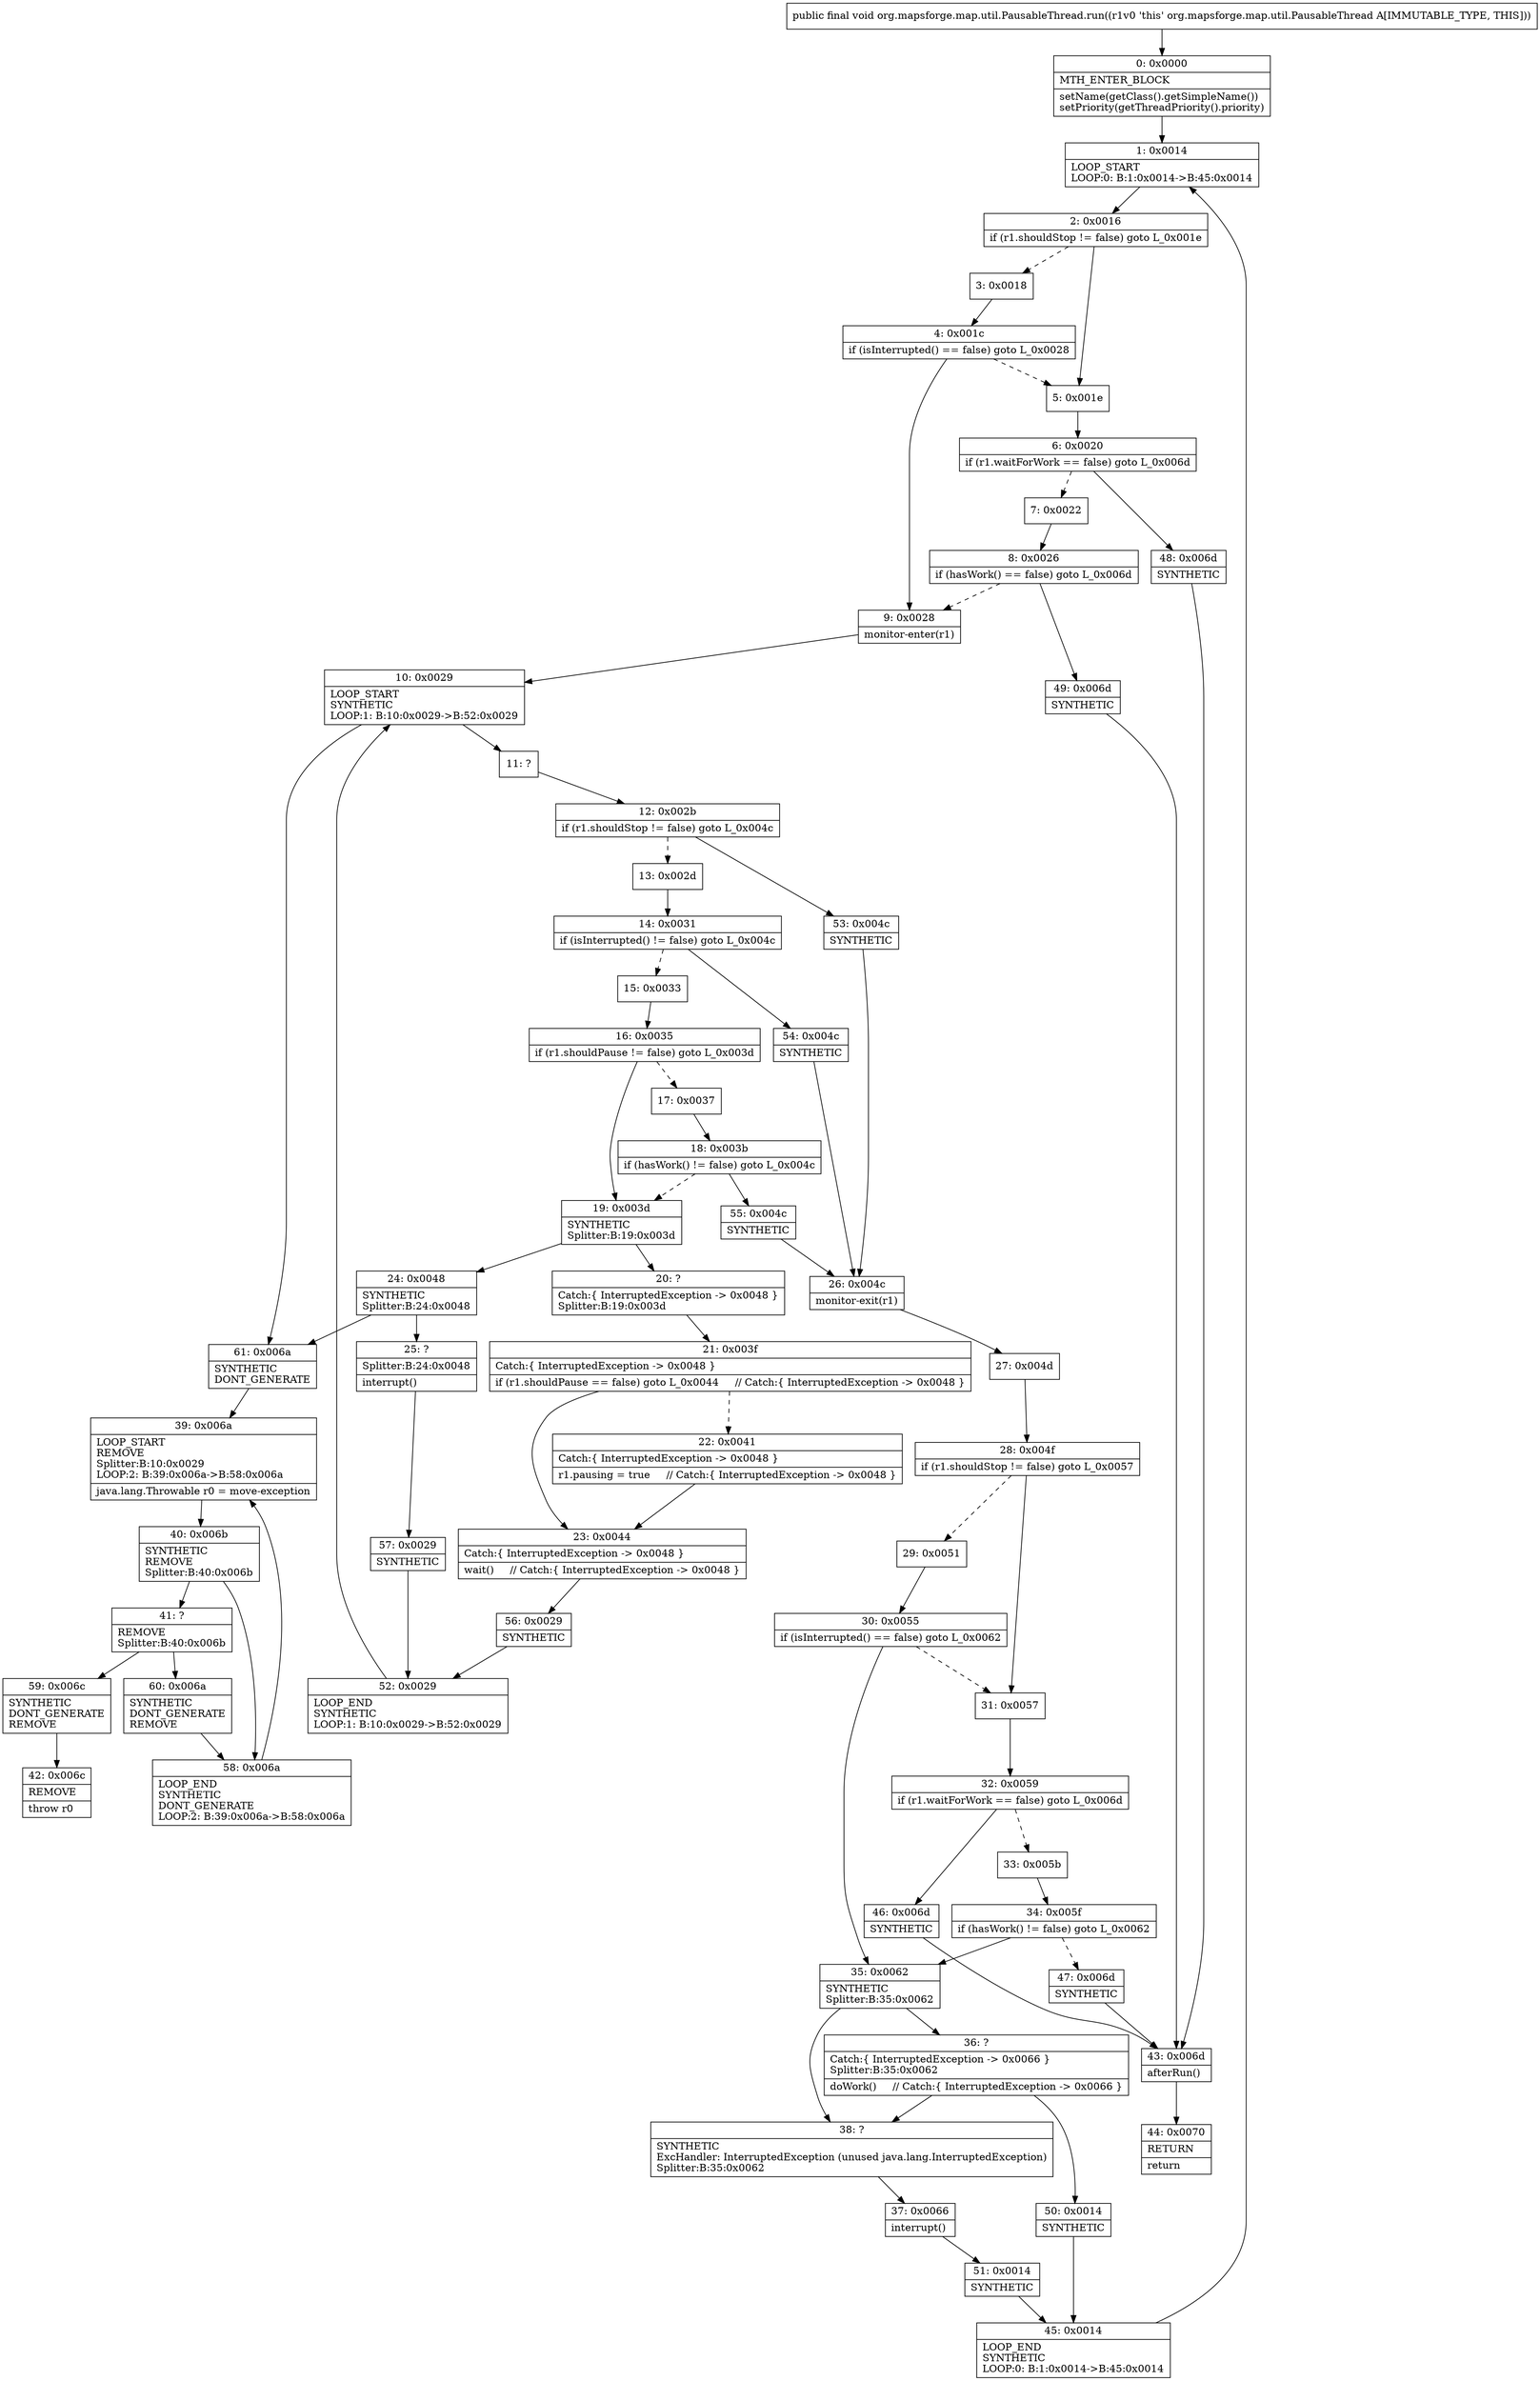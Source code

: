 digraph "CFG fororg.mapsforge.map.util.PausableThread.run()V" {
Node_0 [shape=record,label="{0\:\ 0x0000|MTH_ENTER_BLOCK\l|setName(getClass().getSimpleName())\lsetPriority(getThreadPriority().priority)\l}"];
Node_1 [shape=record,label="{1\:\ 0x0014|LOOP_START\lLOOP:0: B:1:0x0014\-\>B:45:0x0014\l}"];
Node_2 [shape=record,label="{2\:\ 0x0016|if (r1.shouldStop != false) goto L_0x001e\l}"];
Node_3 [shape=record,label="{3\:\ 0x0018}"];
Node_4 [shape=record,label="{4\:\ 0x001c|if (isInterrupted() == false) goto L_0x0028\l}"];
Node_5 [shape=record,label="{5\:\ 0x001e}"];
Node_6 [shape=record,label="{6\:\ 0x0020|if (r1.waitForWork == false) goto L_0x006d\l}"];
Node_7 [shape=record,label="{7\:\ 0x0022}"];
Node_8 [shape=record,label="{8\:\ 0x0026|if (hasWork() == false) goto L_0x006d\l}"];
Node_9 [shape=record,label="{9\:\ 0x0028|monitor\-enter(r1)\l}"];
Node_10 [shape=record,label="{10\:\ 0x0029|LOOP_START\lSYNTHETIC\lLOOP:1: B:10:0x0029\-\>B:52:0x0029\l}"];
Node_11 [shape=record,label="{11\:\ ?}"];
Node_12 [shape=record,label="{12\:\ 0x002b|if (r1.shouldStop != false) goto L_0x004c\l}"];
Node_13 [shape=record,label="{13\:\ 0x002d}"];
Node_14 [shape=record,label="{14\:\ 0x0031|if (isInterrupted() != false) goto L_0x004c\l}"];
Node_15 [shape=record,label="{15\:\ 0x0033}"];
Node_16 [shape=record,label="{16\:\ 0x0035|if (r1.shouldPause != false) goto L_0x003d\l}"];
Node_17 [shape=record,label="{17\:\ 0x0037}"];
Node_18 [shape=record,label="{18\:\ 0x003b|if (hasWork() != false) goto L_0x004c\l}"];
Node_19 [shape=record,label="{19\:\ 0x003d|SYNTHETIC\lSplitter:B:19:0x003d\l}"];
Node_20 [shape=record,label="{20\:\ ?|Catch:\{ InterruptedException \-\> 0x0048 \}\lSplitter:B:19:0x003d\l}"];
Node_21 [shape=record,label="{21\:\ 0x003f|Catch:\{ InterruptedException \-\> 0x0048 \}\l|if (r1.shouldPause == false) goto L_0x0044     \/\/ Catch:\{ InterruptedException \-\> 0x0048 \}\l}"];
Node_22 [shape=record,label="{22\:\ 0x0041|Catch:\{ InterruptedException \-\> 0x0048 \}\l|r1.pausing = true     \/\/ Catch:\{ InterruptedException \-\> 0x0048 \}\l}"];
Node_23 [shape=record,label="{23\:\ 0x0044|Catch:\{ InterruptedException \-\> 0x0048 \}\l|wait()     \/\/ Catch:\{ InterruptedException \-\> 0x0048 \}\l}"];
Node_24 [shape=record,label="{24\:\ 0x0048|SYNTHETIC\lSplitter:B:24:0x0048\l}"];
Node_25 [shape=record,label="{25\:\ ?|Splitter:B:24:0x0048\l|interrupt()\l}"];
Node_26 [shape=record,label="{26\:\ 0x004c|monitor\-exit(r1)\l}"];
Node_27 [shape=record,label="{27\:\ 0x004d}"];
Node_28 [shape=record,label="{28\:\ 0x004f|if (r1.shouldStop != false) goto L_0x0057\l}"];
Node_29 [shape=record,label="{29\:\ 0x0051}"];
Node_30 [shape=record,label="{30\:\ 0x0055|if (isInterrupted() == false) goto L_0x0062\l}"];
Node_31 [shape=record,label="{31\:\ 0x0057}"];
Node_32 [shape=record,label="{32\:\ 0x0059|if (r1.waitForWork == false) goto L_0x006d\l}"];
Node_33 [shape=record,label="{33\:\ 0x005b}"];
Node_34 [shape=record,label="{34\:\ 0x005f|if (hasWork() != false) goto L_0x0062\l}"];
Node_35 [shape=record,label="{35\:\ 0x0062|SYNTHETIC\lSplitter:B:35:0x0062\l}"];
Node_36 [shape=record,label="{36\:\ ?|Catch:\{ InterruptedException \-\> 0x0066 \}\lSplitter:B:35:0x0062\l|doWork()     \/\/ Catch:\{ InterruptedException \-\> 0x0066 \}\l}"];
Node_37 [shape=record,label="{37\:\ 0x0066|interrupt()\l}"];
Node_38 [shape=record,label="{38\:\ ?|SYNTHETIC\lExcHandler: InterruptedException (unused java.lang.InterruptedException)\lSplitter:B:35:0x0062\l}"];
Node_39 [shape=record,label="{39\:\ 0x006a|LOOP_START\lREMOVE\lSplitter:B:10:0x0029\lLOOP:2: B:39:0x006a\-\>B:58:0x006a\l|java.lang.Throwable r0 = move\-exception\l}"];
Node_40 [shape=record,label="{40\:\ 0x006b|SYNTHETIC\lREMOVE\lSplitter:B:40:0x006b\l}"];
Node_41 [shape=record,label="{41\:\ ?|REMOVE\lSplitter:B:40:0x006b\l}"];
Node_42 [shape=record,label="{42\:\ 0x006c|REMOVE\l|throw r0\l}"];
Node_43 [shape=record,label="{43\:\ 0x006d|afterRun()\l}"];
Node_44 [shape=record,label="{44\:\ 0x0070|RETURN\l|return\l}"];
Node_45 [shape=record,label="{45\:\ 0x0014|LOOP_END\lSYNTHETIC\lLOOP:0: B:1:0x0014\-\>B:45:0x0014\l}"];
Node_46 [shape=record,label="{46\:\ 0x006d|SYNTHETIC\l}"];
Node_47 [shape=record,label="{47\:\ 0x006d|SYNTHETIC\l}"];
Node_48 [shape=record,label="{48\:\ 0x006d|SYNTHETIC\l}"];
Node_49 [shape=record,label="{49\:\ 0x006d|SYNTHETIC\l}"];
Node_50 [shape=record,label="{50\:\ 0x0014|SYNTHETIC\l}"];
Node_51 [shape=record,label="{51\:\ 0x0014|SYNTHETIC\l}"];
Node_52 [shape=record,label="{52\:\ 0x0029|LOOP_END\lSYNTHETIC\lLOOP:1: B:10:0x0029\-\>B:52:0x0029\l}"];
Node_53 [shape=record,label="{53\:\ 0x004c|SYNTHETIC\l}"];
Node_54 [shape=record,label="{54\:\ 0x004c|SYNTHETIC\l}"];
Node_55 [shape=record,label="{55\:\ 0x004c|SYNTHETIC\l}"];
Node_56 [shape=record,label="{56\:\ 0x0029|SYNTHETIC\l}"];
Node_57 [shape=record,label="{57\:\ 0x0029|SYNTHETIC\l}"];
Node_58 [shape=record,label="{58\:\ 0x006a|LOOP_END\lSYNTHETIC\lDONT_GENERATE\lLOOP:2: B:39:0x006a\-\>B:58:0x006a\l}"];
Node_59 [shape=record,label="{59\:\ 0x006c|SYNTHETIC\lDONT_GENERATE\lREMOVE\l}"];
Node_60 [shape=record,label="{60\:\ 0x006a|SYNTHETIC\lDONT_GENERATE\lREMOVE\l}"];
Node_61 [shape=record,label="{61\:\ 0x006a|SYNTHETIC\lDONT_GENERATE\l}"];
MethodNode[shape=record,label="{public final void org.mapsforge.map.util.PausableThread.run((r1v0 'this' org.mapsforge.map.util.PausableThread A[IMMUTABLE_TYPE, THIS])) }"];
MethodNode -> Node_0;
Node_0 -> Node_1;
Node_1 -> Node_2;
Node_2 -> Node_3[style=dashed];
Node_2 -> Node_5;
Node_3 -> Node_4;
Node_4 -> Node_5[style=dashed];
Node_4 -> Node_9;
Node_5 -> Node_6;
Node_6 -> Node_7[style=dashed];
Node_6 -> Node_48;
Node_7 -> Node_8;
Node_8 -> Node_9[style=dashed];
Node_8 -> Node_49;
Node_9 -> Node_10;
Node_10 -> Node_11;
Node_10 -> Node_61;
Node_11 -> Node_12;
Node_12 -> Node_13[style=dashed];
Node_12 -> Node_53;
Node_13 -> Node_14;
Node_14 -> Node_15[style=dashed];
Node_14 -> Node_54;
Node_15 -> Node_16;
Node_16 -> Node_17[style=dashed];
Node_16 -> Node_19;
Node_17 -> Node_18;
Node_18 -> Node_19[style=dashed];
Node_18 -> Node_55;
Node_19 -> Node_20;
Node_19 -> Node_24;
Node_20 -> Node_21;
Node_21 -> Node_22[style=dashed];
Node_21 -> Node_23;
Node_22 -> Node_23;
Node_23 -> Node_56;
Node_24 -> Node_25;
Node_24 -> Node_61;
Node_25 -> Node_57;
Node_26 -> Node_27;
Node_27 -> Node_28;
Node_28 -> Node_29[style=dashed];
Node_28 -> Node_31;
Node_29 -> Node_30;
Node_30 -> Node_31[style=dashed];
Node_30 -> Node_35;
Node_31 -> Node_32;
Node_32 -> Node_33[style=dashed];
Node_32 -> Node_46;
Node_33 -> Node_34;
Node_34 -> Node_35;
Node_34 -> Node_47[style=dashed];
Node_35 -> Node_36;
Node_35 -> Node_38;
Node_36 -> Node_38;
Node_36 -> Node_50;
Node_37 -> Node_51;
Node_38 -> Node_37;
Node_39 -> Node_40;
Node_40 -> Node_41;
Node_40 -> Node_58;
Node_41 -> Node_59;
Node_41 -> Node_60;
Node_43 -> Node_44;
Node_45 -> Node_1;
Node_46 -> Node_43;
Node_47 -> Node_43;
Node_48 -> Node_43;
Node_49 -> Node_43;
Node_50 -> Node_45;
Node_51 -> Node_45;
Node_52 -> Node_10;
Node_53 -> Node_26;
Node_54 -> Node_26;
Node_55 -> Node_26;
Node_56 -> Node_52;
Node_57 -> Node_52;
Node_58 -> Node_39;
Node_59 -> Node_42;
Node_60 -> Node_58;
Node_61 -> Node_39;
}

